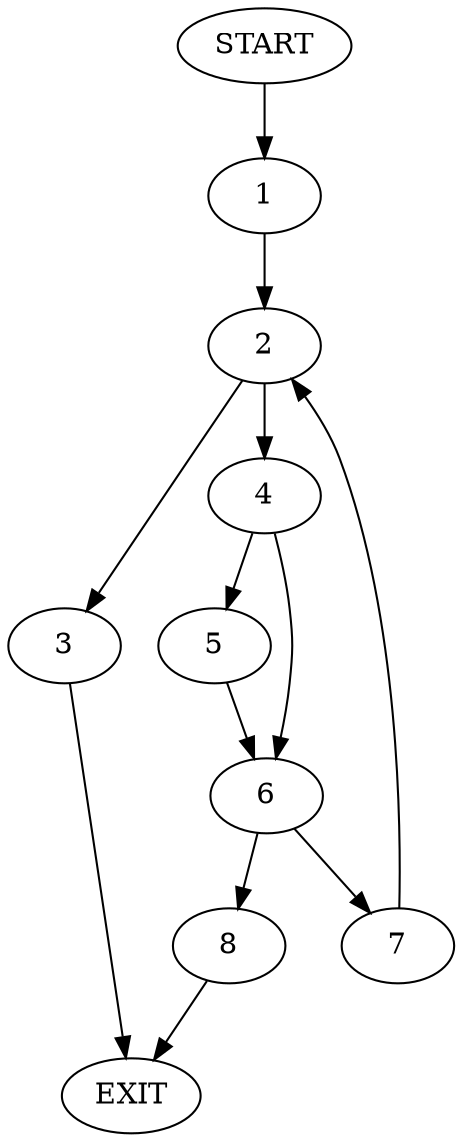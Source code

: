 digraph {
0 [label="START"]
9 [label="EXIT"]
0 -> 1
1 -> 2
2 -> 3
2 -> 4
4 -> 5
4 -> 6
3 -> 9
5 -> 6
6 -> 7
6 -> 8
7 -> 2
8 -> 9
}
